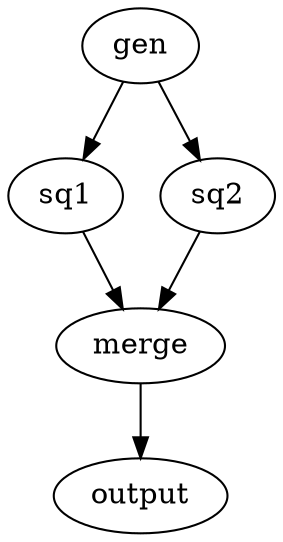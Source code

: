 digraph {
	graph [bb="0,0,127.6,252"];
	node [label="\N"];
	gen	[height=0.5,
		pos="63.298,234",
		width=0.77632];
	sq1	[height=0.5,
		pos="27.298,162",
		width=0.75827];
	gen -> sq1	[pos="e,35.602,179.15 54.948,216.76 50.586,208.28 45.151,197.71 40.256,188.2"];
	sq2	[height=0.5,
		pos="100.3,162",
		width=0.75827];
	gen -> sq2	[pos="e,91.763,179.15 71.879,216.76 76.362,208.28 81.949,197.71 86.979,188.2"];
	merge	[height=0.5,
		pos="63.298,90",
		width=1.1193];
	sq1 -> merge	[pos="e,54.743,107.63 35.647,144.76 39.947,136.4 45.289,126.02 50.129,116.61"];
	sq2 -> merge	[pos="e,72.09,107.63 91.716,144.76 87.297,136.4 81.806,126.02 76.832,116.61"];
	output	[height=0.5,
		pos="63.298,18",
		width=1.1555];
	merge -> output	[pos="e,63.298,36.104 63.298,71.697 63.298,63.983 63.298,54.712 63.298,46.112"];
}
